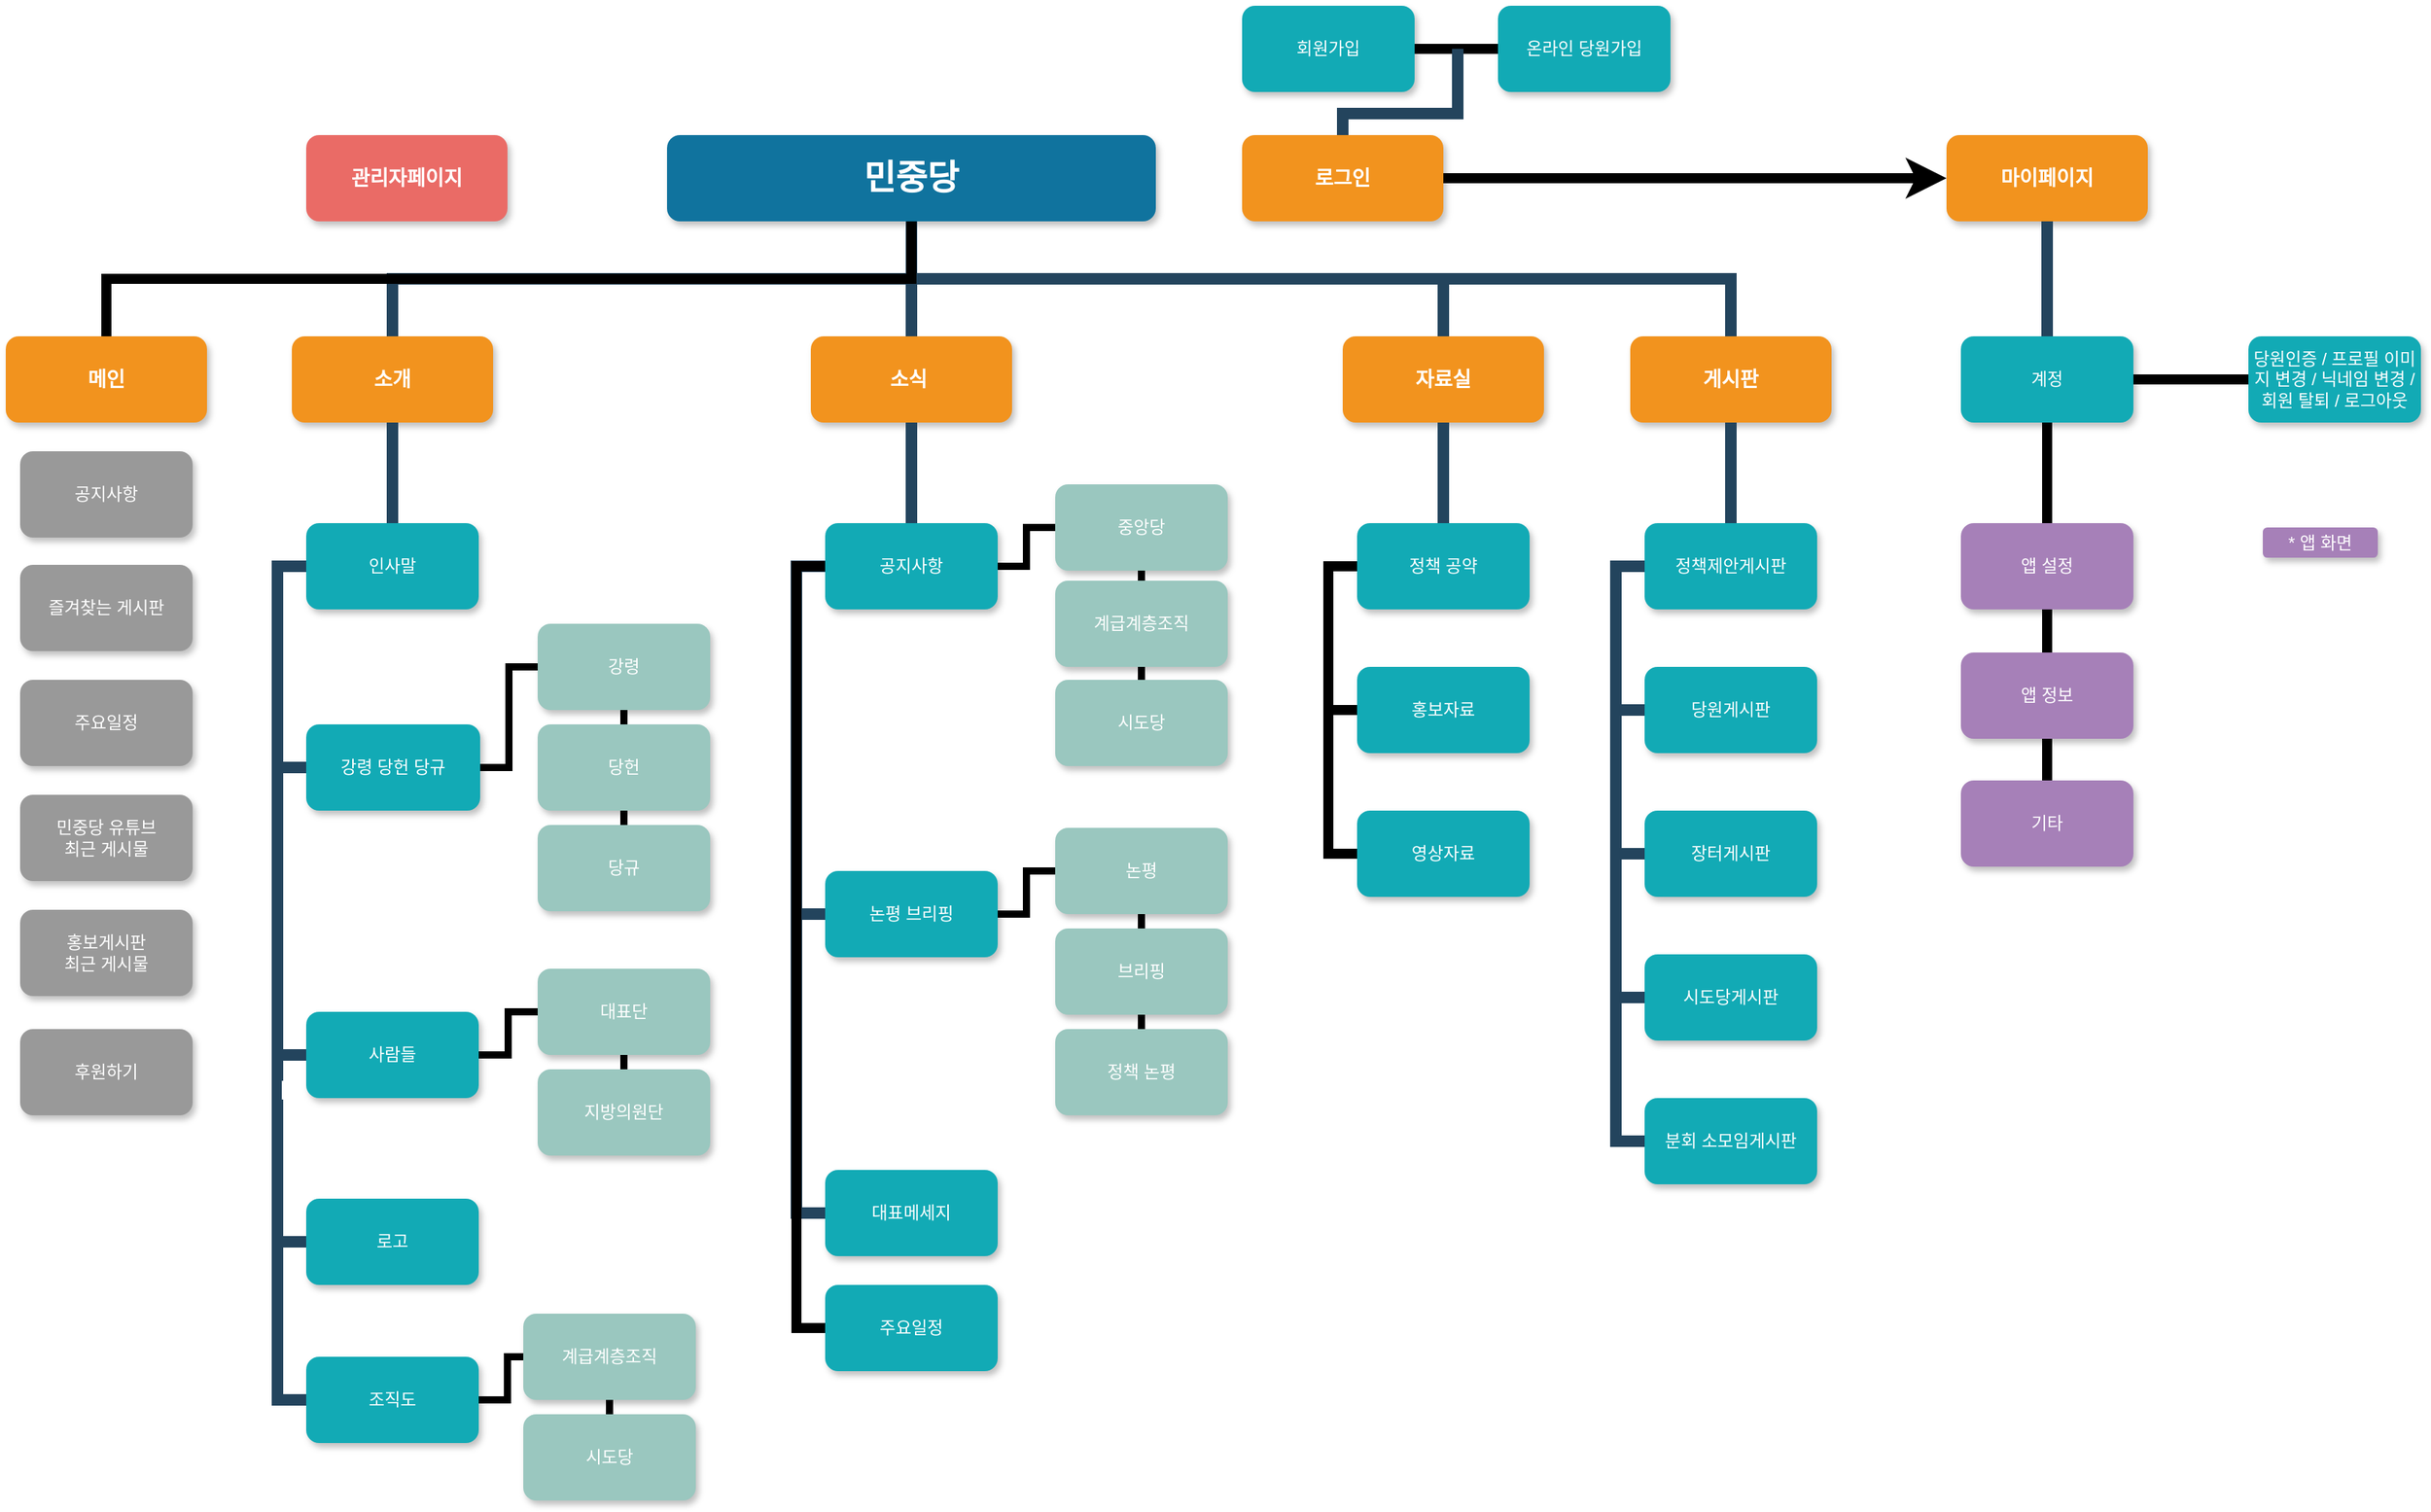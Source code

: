 <mxfile version="13.1.3" type="github">
  <diagram name="Page-1" id="64c3da0e-402f-94eb-ee01-a36477274f13">
    <mxGraphModel dx="1790" dy="1020" grid="1" gridSize="10" guides="0" tooltips="1" connect="0" arrows="0" fold="1" page="1" pageScale="1" pageWidth="1169" pageHeight="826" background="#ffffff" math="0" shadow="0">
      <root>
        <mxCell id="0" />
        <mxCell id="1" parent="0" />
        <mxCell id="2" value="민중당" style="whiteSpace=wrap;rounded=1;shadow=1;fillColor=#10739E;strokeColor=none;fontColor=#FFFFFF;fontStyle=1;fontSize=24" parent="1" vertex="1">
          <mxGeometry x="1440" y="140" width="340" height="60" as="geometry" />
        </mxCell>
        <mxCell id="3" value="소개" style="whiteSpace=wrap;rounded=1;fillColor=#F2931E;strokeColor=none;shadow=1;fontColor=#FFFFFF;fontStyle=1;fontSize=14" parent="1" vertex="1">
          <mxGeometry x="1179" y="280.0" width="140" height="60" as="geometry" />
        </mxCell>
        <mxCell id="4" value="소식 " style="whiteSpace=wrap;rounded=1;fillColor=#F2931E;strokeColor=none;shadow=1;fontColor=#FFFFFF;fontStyle=1;fontSize=14" parent="1" vertex="1">
          <mxGeometry x="1540" y="280.0" width="140" height="60" as="geometry" />
        </mxCell>
        <mxCell id="6" value="자료실" style="whiteSpace=wrap;rounded=1;fillColor=#F2931E;strokeColor=none;shadow=1;fontColor=#FFFFFF;fontStyle=1;fontSize=14" parent="1" vertex="1">
          <mxGeometry x="1910" y="280.0" width="140" height="60" as="geometry" />
        </mxCell>
        <mxCell id="7" value="게시판" style="whiteSpace=wrap;rounded=1;fillColor=#F2931E;strokeColor=none;shadow=1;fontColor=#FFFFFF;fontStyle=1;fontSize=14" parent="1" vertex="1">
          <mxGeometry x="2110" y="280.0" width="140" height="60" as="geometry" />
        </mxCell>
        <mxCell id="10" value="인사말" style="whiteSpace=wrap;rounded=1;fillColor=#12AAB5;strokeColor=none;shadow=1;fontColor=#FFFFFF;" parent="1" vertex="1">
          <mxGeometry x="1189" y="410.0" width="120" height="60" as="geometry" />
        </mxCell>
        <mxCell id="23" value="강령 당헌 당규" style="whiteSpace=wrap;rounded=1;fillColor=#12AAB5;strokeColor=none;shadow=1;fontColor=#FFFFFF;fontStyle=0" parent="1" vertex="1">
          <mxGeometry x="1189" y="550" width="121" height="60" as="geometry" />
        </mxCell>
        <mxCell id="bobN4OAUKs-lWNFOesh2-243" value="" style="edgeStyle=orthogonalEdgeStyle;rounded=0;orthogonalLoop=1;jettySize=auto;html=1;endArrow=none;endFill=0;strokeWidth=5;" edge="1" parent="1" source="26" target="bobN4OAUKs-lWNFOesh2-242">
          <mxGeometry relative="1" as="geometry" />
        </mxCell>
        <mxCell id="26" value="사람들" style="whiteSpace=wrap;rounded=1;fillColor=#12AAB5;strokeColor=none;shadow=1;fontColor=#FFFFFF;fontStyle=0" parent="1" vertex="1">
          <mxGeometry x="1189.0" y="750.0" width="120" height="60" as="geometry" />
        </mxCell>
        <mxCell id="bobN4OAUKs-lWNFOesh2-245" value="" style="edgeStyle=orthogonalEdgeStyle;rounded=0;orthogonalLoop=1;jettySize=auto;html=1;endArrow=none;endFill=0;strokeWidth=5;" edge="1" parent="1" source="bobN4OAUKs-lWNFOesh2-242" target="bobN4OAUKs-lWNFOesh2-244">
          <mxGeometry relative="1" as="geometry" />
        </mxCell>
        <mxCell id="bobN4OAUKs-lWNFOesh2-242" value="대표단" style="whiteSpace=wrap;rounded=1;fillColor=#9AC7BF;strokeColor=none;shadow=1;fontColor=#FFFFFF;fontStyle=0" vertex="1" parent="1">
          <mxGeometry x="1350.0" y="720.0" width="120" height="60" as="geometry" />
        </mxCell>
        <mxCell id="bobN4OAUKs-lWNFOesh2-244" value="지방의원단" style="whiteSpace=wrap;rounded=1;fillColor=#9AC7BF;strokeColor=none;shadow=1;fontColor=#FFFFFF;fontStyle=0" vertex="1" parent="1">
          <mxGeometry x="1350.0" y="790.0" width="120" height="60" as="geometry" />
        </mxCell>
        <mxCell id="27" value="로고" style="whiteSpace=wrap;rounded=1;fillColor=#12AAB5;strokeColor=none;shadow=1;fontColor=#FFFFFF;fontStyle=0" parent="1" vertex="1">
          <mxGeometry x="1189.0" y="880.0" width="120" height="60" as="geometry" />
        </mxCell>
        <mxCell id="bobN4OAUKs-lWNFOesh2-269" style="edgeStyle=orthogonalEdgeStyle;rounded=0;orthogonalLoop=1;jettySize=auto;html=1;entryX=0;entryY=0.5;entryDx=0;entryDy=0;endArrow=none;endFill=0;strokeWidth=5;" edge="1" parent="1" source="43" target="bobN4OAUKs-lWNFOesh2-252">
          <mxGeometry relative="1" as="geometry" />
        </mxCell>
        <mxCell id="43" value="공지사항" style="whiteSpace=wrap;rounded=1;fillColor=#12AAB5;strokeColor=none;shadow=1;fontColor=#FFFFFF;" parent="1" vertex="1">
          <mxGeometry x="1550.0" y="410.0" width="120" height="60" as="geometry" />
        </mxCell>
        <mxCell id="bobN4OAUKs-lWNFOesh2-255" value="" style="edgeStyle=orthogonalEdgeStyle;rounded=0;orthogonalLoop=1;jettySize=auto;html=1;endArrow=none;endFill=0;strokeWidth=5;" edge="1" parent="1" source="bobN4OAUKs-lWNFOesh2-252" target="bobN4OAUKs-lWNFOesh2-254">
          <mxGeometry relative="1" as="geometry" />
        </mxCell>
        <mxCell id="bobN4OAUKs-lWNFOesh2-252" value="중앙당" style="whiteSpace=wrap;rounded=1;fillColor=#9AC7BF;strokeColor=none;shadow=1;fontColor=#FFFFFF;" vertex="1" parent="1">
          <mxGeometry x="1710.0" y="383.0" width="120" height="60" as="geometry" />
        </mxCell>
        <mxCell id="bobN4OAUKs-lWNFOesh2-257" value="" style="edgeStyle=orthogonalEdgeStyle;rounded=0;orthogonalLoop=1;jettySize=auto;html=1;endArrow=none;endFill=0;strokeWidth=5;" edge="1" parent="1" source="bobN4OAUKs-lWNFOesh2-254" target="bobN4OAUKs-lWNFOesh2-256">
          <mxGeometry relative="1" as="geometry" />
        </mxCell>
        <mxCell id="bobN4OAUKs-lWNFOesh2-254" value="계급계층조직" style="whiteSpace=wrap;rounded=1;fillColor=#9AC7BF;strokeColor=none;shadow=1;fontColor=#FFFFFF;" vertex="1" parent="1">
          <mxGeometry x="1710.0" y="450.0" width="120" height="60" as="geometry" />
        </mxCell>
        <mxCell id="bobN4OAUKs-lWNFOesh2-256" value="시도당" style="whiteSpace=wrap;rounded=1;fillColor=#9AC7BF;strokeColor=none;shadow=1;fontColor=#FFFFFF;" vertex="1" parent="1">
          <mxGeometry x="1710.0" y="519.0" width="120" height="60" as="geometry" />
        </mxCell>
        <mxCell id="bobN4OAUKs-lWNFOesh2-261" value="" style="edgeStyle=orthogonalEdgeStyle;rounded=0;orthogonalLoop=1;jettySize=auto;html=1;endArrow=none;endFill=0;strokeWidth=5;" edge="1" parent="1" source="45" target="bobN4OAUKs-lWNFOesh2-260">
          <mxGeometry relative="1" as="geometry" />
        </mxCell>
        <mxCell id="45" value="논평 브리핑" style="whiteSpace=wrap;rounded=1;fillColor=#12AAB5;strokeColor=none;shadow=1;fontColor=#FFFFFF;fontStyle=0" parent="1" vertex="1">
          <mxGeometry x="1550.0" y="652.0" width="120" height="60" as="geometry" />
        </mxCell>
        <mxCell id="bobN4OAUKs-lWNFOesh2-263" value="" style="edgeStyle=orthogonalEdgeStyle;rounded=0;orthogonalLoop=1;jettySize=auto;html=1;endArrow=none;endFill=0;strokeWidth=5;" edge="1" parent="1" source="bobN4OAUKs-lWNFOesh2-260" target="bobN4OAUKs-lWNFOesh2-262">
          <mxGeometry relative="1" as="geometry" />
        </mxCell>
        <mxCell id="bobN4OAUKs-lWNFOesh2-260" value="논평" style="whiteSpace=wrap;rounded=1;fillColor=#9AC7BF;strokeColor=none;shadow=1;fontColor=#FFFFFF;fontStyle=0" vertex="1" parent="1">
          <mxGeometry x="1710.0" y="622.0" width="120" height="60" as="geometry" />
        </mxCell>
        <mxCell id="bobN4OAUKs-lWNFOesh2-265" value="" style="edgeStyle=orthogonalEdgeStyle;rounded=0;orthogonalLoop=1;jettySize=auto;html=1;endArrow=none;endFill=0;strokeWidth=5;" edge="1" parent="1" source="bobN4OAUKs-lWNFOesh2-262" target="bobN4OAUKs-lWNFOesh2-264">
          <mxGeometry relative="1" as="geometry" />
        </mxCell>
        <mxCell id="bobN4OAUKs-lWNFOesh2-262" value="브리핑" style="whiteSpace=wrap;rounded=1;fillColor=#9AC7BF;strokeColor=none;shadow=1;fontColor=#FFFFFF;fontStyle=0" vertex="1" parent="1">
          <mxGeometry x="1710.0" y="692.0" width="120" height="60" as="geometry" />
        </mxCell>
        <mxCell id="bobN4OAUKs-lWNFOesh2-264" value="정책 논평" style="whiteSpace=wrap;rounded=1;fillColor=#9AC7BF;strokeColor=none;shadow=1;fontColor=#FFFFFF;fontStyle=0" vertex="1" parent="1">
          <mxGeometry x="1710.0" y="762.0" width="120" height="60" as="geometry" />
        </mxCell>
        <mxCell id="46" value="대표메세지" style="whiteSpace=wrap;rounded=1;fillColor=#12AAB5;strokeColor=none;shadow=1;fontColor=#FFFFFF;fontStyle=0" parent="1" vertex="1">
          <mxGeometry x="1550" y="860.0" width="120" height="60" as="geometry" />
        </mxCell>
        <mxCell id="bobN4OAUKs-lWNFOesh2-274" style="edgeStyle=orthogonalEdgeStyle;rounded=0;orthogonalLoop=1;jettySize=auto;html=1;entryX=0;entryY=0.5;entryDx=0;entryDy=0;endArrow=none;endFill=0;strokeWidth=7;" edge="1" parent="1" source="47" target="133">
          <mxGeometry relative="1" as="geometry">
            <Array as="points">
              <mxPoint x="1980" y="540" />
              <mxPoint x="1900" y="540" />
              <mxPoint x="1900" y="440" />
            </Array>
          </mxGeometry>
        </mxCell>
        <mxCell id="47" value="홍보자료" style="whiteSpace=wrap;rounded=1;fillColor=#12AAB5;strokeColor=none;shadow=1;fontColor=#FFFFFF;fontStyle=0" parent="1" vertex="1">
          <mxGeometry x="1920.0" y="510.0" width="120" height="60" as="geometry" />
        </mxCell>
        <mxCell id="103" value="" style="edgeStyle=elbowEdgeStyle;elbow=vertical;rounded=0;fontColor=#000000;endArrow=none;endFill=0;strokeWidth=8;strokeColor=#23445D;" parent="1" source="3" target="10" edge="1">
          <mxGeometry width="100" height="100" relative="1" as="geometry">
            <mxPoint x="1039" y="400" as="sourcePoint" />
            <mxPoint x="1139" y="300" as="targetPoint" />
          </mxGeometry>
        </mxCell>
        <mxCell id="105" value="" style="edgeStyle=elbowEdgeStyle;elbow=horizontal;rounded=0;fontColor=#000000;endArrow=none;endFill=0;strokeWidth=8;strokeColor=#23445D;" parent="1" source="10" target="23" edge="1">
          <mxGeometry width="100" height="100" relative="1" as="geometry">
            <mxPoint x="1129" y="590" as="sourcePoint" />
            <mxPoint x="1229" y="490" as="targetPoint" />
            <Array as="points">
              <mxPoint x="1169" y="490" />
            </Array>
          </mxGeometry>
        </mxCell>
        <mxCell id="107" value="" style="edgeStyle=elbowEdgeStyle;elbow=horizontal;rounded=0;fontColor=#000000;endArrow=none;endFill=0;strokeWidth=8;strokeColor=#23445D;" parent="1" source="10" target="27" edge="1">
          <mxGeometry width="100" height="100" relative="1" as="geometry">
            <mxPoint x="1199" y="450" as="sourcePoint" />
            <mxPoint x="1199" y="550" as="targetPoint" />
            <Array as="points">
              <mxPoint x="1169" y="650" />
            </Array>
          </mxGeometry>
        </mxCell>
        <mxCell id="109" value="" style="edgeStyle=elbowEdgeStyle;elbow=horizontal;rounded=0;fontColor=#000000;endArrow=none;endFill=0;strokeWidth=8;strokeColor=#23445D;" parent="1" source="10" target="26" edge="1">
          <mxGeometry width="100" height="100" relative="1" as="geometry">
            <mxPoint x="1219" y="470" as="sourcePoint" />
            <mxPoint x="1219" y="570" as="targetPoint" />
            <Array as="points">
              <mxPoint x="1169" y="520" />
            </Array>
          </mxGeometry>
        </mxCell>
        <mxCell id="116" value="" style="edgeStyle=elbowEdgeStyle;elbow=vertical;rounded=0;fontColor=#000000;endArrow=none;endFill=0;strokeWidth=8;strokeColor=#23445D;" parent="1" source="4" target="43" edge="1">
          <mxGeometry width="100" height="100" relative="1" as="geometry">
            <mxPoint x="1250" y="350.0" as="sourcePoint" />
            <mxPoint x="1150" y="420" as="targetPoint" />
          </mxGeometry>
        </mxCell>
        <mxCell id="118" value="" style="edgeStyle=elbowEdgeStyle;elbow=horizontal;rounded=0;fontColor=#000000;endArrow=none;endFill=0;strokeWidth=8;strokeColor=#23445D;" parent="1" source="43" target="45" edge="1">
          <mxGeometry width="100" height="100" relative="1" as="geometry">
            <mxPoint x="1530" y="440.0" as="sourcePoint" />
            <mxPoint x="1540.0" y="540" as="targetPoint" />
            <Array as="points">
              <mxPoint x="1530" y="490" />
            </Array>
          </mxGeometry>
        </mxCell>
        <mxCell id="119" value="" style="edgeStyle=elbowEdgeStyle;elbow=horizontal;rounded=0;fontColor=#000000;endArrow=none;endFill=0;strokeWidth=8;strokeColor=#23445D;" parent="1" source="43" target="46" edge="1">
          <mxGeometry width="100" height="100" relative="1" as="geometry">
            <mxPoint x="1540" y="440" as="sourcePoint" />
            <mxPoint x="1540.0" y="620" as="targetPoint" />
            <Array as="points">
              <mxPoint x="1530" y="530" />
            </Array>
          </mxGeometry>
        </mxCell>
        <mxCell id="bobN4OAUKs-lWNFOesh2-273" style="edgeStyle=orthogonalEdgeStyle;rounded=0;orthogonalLoop=1;jettySize=auto;html=1;entryX=0;entryY=0.5;entryDx=0;entryDy=0;endArrow=none;endFill=0;strokeWidth=7;" edge="1" parent="1" source="133" target="bobN4OAUKs-lWNFOesh2-272">
          <mxGeometry relative="1" as="geometry">
            <Array as="points">
              <mxPoint x="1900" y="440" />
              <mxPoint x="1900" y="640" />
            </Array>
          </mxGeometry>
        </mxCell>
        <mxCell id="133" value="정책 공약" style="whiteSpace=wrap;rounded=1;fillColor=#12AAB5;strokeColor=none;shadow=1;fontColor=#FFFFFF;" parent="1" vertex="1">
          <mxGeometry x="1920.0" y="410.0" width="120" height="60" as="geometry" />
        </mxCell>
        <mxCell id="155" value="정책제안게시판" style="whiteSpace=wrap;rounded=1;fillColor=#12AAB5;strokeColor=none;shadow=1;fontColor=#FFFFFF;" parent="1" vertex="1">
          <mxGeometry x="2120" y="410.0" width="120" height="60" as="geometry" />
        </mxCell>
        <mxCell id="157" value="당원게시판" style="whiteSpace=wrap;rounded=1;fillColor=#12AAB5;strokeColor=none;shadow=1;fontColor=#FFFFFF;fontStyle=0" parent="1" vertex="1">
          <mxGeometry x="2120" y="510.0" width="120" height="60" as="geometry" />
        </mxCell>
        <mxCell id="167" value="" style="edgeStyle=elbowEdgeStyle;elbow=horizontal;rounded=0;fontColor=#000000;endArrow=none;endFill=0;strokeWidth=8;strokeColor=#23445D;" parent="1" source="155" target="157" edge="1">
          <mxGeometry width="100" height="100" relative="1" as="geometry">
            <mxPoint x="2100" y="440.0" as="sourcePoint" />
            <mxPoint x="2110.0" y="540.0" as="targetPoint" />
            <Array as="points">
              <mxPoint x="2100" y="490.0" />
            </Array>
          </mxGeometry>
        </mxCell>
        <mxCell id="221" value="" style="edgeStyle=elbowEdgeStyle;elbow=vertical;rounded=0;fontColor=#000000;endArrow=none;endFill=0;strokeWidth=8;strokeColor=#23445D;" parent="1" source="6" target="133" edge="1">
          <mxGeometry width="100" height="100" relative="1" as="geometry">
            <mxPoint x="1790" y="380" as="sourcePoint" />
            <mxPoint x="1890" y="280" as="targetPoint" />
          </mxGeometry>
        </mxCell>
        <mxCell id="223" value="" style="edgeStyle=elbowEdgeStyle;elbow=vertical;rounded=0;fontColor=#000000;endArrow=none;endFill=0;strokeWidth=8;strokeColor=#23445D;" parent="1" source="7" target="155" edge="1">
          <mxGeometry width="100" height="100" relative="1" as="geometry">
            <mxPoint x="2180" y="410" as="sourcePoint" />
            <mxPoint x="2080" y="300" as="targetPoint" />
          </mxGeometry>
        </mxCell>
        <mxCell id="229" value="" style="edgeStyle=elbowEdgeStyle;elbow=vertical;rounded=0;fontColor=#000000;endArrow=none;endFill=0;strokeWidth=8;strokeColor=#23445D;" parent="1" source="2" target="3" edge="1">
          <mxGeometry width="100" height="100" relative="1" as="geometry">
            <mxPoint x="1199" y="250" as="sourcePoint" />
            <mxPoint x="1299" y="150" as="targetPoint" />
          </mxGeometry>
        </mxCell>
        <mxCell id="230" value="" style="edgeStyle=elbowEdgeStyle;elbow=vertical;rounded=0;fontColor=#000000;endArrow=none;endFill=0;strokeWidth=8;strokeColor=#23445D;" parent="1" source="2" target="4" edge="1">
          <mxGeometry width="100" height="100" relative="1" as="geometry">
            <mxPoint x="1209" y="260" as="sourcePoint" />
            <mxPoint x="1309" y="160" as="targetPoint" />
          </mxGeometry>
        </mxCell>
        <mxCell id="231" value="" style="edgeStyle=elbowEdgeStyle;elbow=vertical;rounded=0;fontColor=#000000;endArrow=none;endFill=0;strokeWidth=8;strokeColor=#23445D;" parent="1" source="2" target="6" edge="1">
          <mxGeometry width="100" height="100" relative="1" as="geometry">
            <mxPoint x="1219" y="270" as="sourcePoint" />
            <mxPoint x="1319" y="170" as="targetPoint" />
          </mxGeometry>
        </mxCell>
        <mxCell id="232" value="" style="edgeStyle=elbowEdgeStyle;elbow=vertical;rounded=0;fontColor=#000000;endArrow=none;endFill=0;strokeWidth=8;strokeColor=#23445D;" parent="1" source="2" target="7" edge="1">
          <mxGeometry width="100" height="100" relative="1" as="geometry">
            <mxPoint x="1229" y="280" as="sourcePoint" />
            <mxPoint x="1329" y="180" as="targetPoint" />
          </mxGeometry>
        </mxCell>
        <mxCell id="bobN4OAUKs-lWNFOesh2-247" value="" style="edgeStyle=orthogonalEdgeStyle;rounded=0;orthogonalLoop=1;jettySize=auto;html=1;endArrow=none;endFill=0;strokeWidth=5;" edge="1" parent="1" source="0ipy3alRccHPcJgjNkiX-234" target="bobN4OAUKs-lWNFOesh2-246">
          <mxGeometry relative="1" as="geometry" />
        </mxCell>
        <mxCell id="0ipy3alRccHPcJgjNkiX-234" value="조직도" style="whiteSpace=wrap;rounded=1;fillColor=#12AAB5;strokeColor=none;shadow=1;fontColor=#FFFFFF;fontStyle=0" parent="1" vertex="1">
          <mxGeometry x="1189.0" y="990.0" width="120" height="60" as="geometry" />
        </mxCell>
        <mxCell id="bobN4OAUKs-lWNFOesh2-249" value="" style="edgeStyle=orthogonalEdgeStyle;rounded=0;orthogonalLoop=1;jettySize=auto;html=1;endArrow=none;endFill=0;strokeWidth=5;" edge="1" parent="1" source="bobN4OAUKs-lWNFOesh2-246" target="bobN4OAUKs-lWNFOesh2-248">
          <mxGeometry relative="1" as="geometry" />
        </mxCell>
        <mxCell id="bobN4OAUKs-lWNFOesh2-246" value="계급계층조직" style="whiteSpace=wrap;rounded=1;fillColor=#9AC7BF;strokeColor=none;shadow=1;fontColor=#FFFFFF;fontStyle=0" vertex="1" parent="1">
          <mxGeometry x="1340.0" y="960.0" width="120" height="60" as="geometry" />
        </mxCell>
        <mxCell id="bobN4OAUKs-lWNFOesh2-248" value="시도당" style="whiteSpace=wrap;rounded=1;fillColor=#9AC7BF;strokeColor=none;shadow=1;fontColor=#FFFFFF;fontStyle=0" vertex="1" parent="1">
          <mxGeometry x="1340.0" y="1030" width="120" height="60" as="geometry" />
        </mxCell>
        <mxCell id="0ipy3alRccHPcJgjNkiX-235" value="" style="edgeStyle=elbowEdgeStyle;elbow=horizontal;rounded=0;fontColor=#000000;endArrow=none;endFill=0;strokeWidth=8;strokeColor=#23445D;entryX=0;entryY=0.5;entryDx=0;entryDy=0;" parent="1" source="10" target="0ipy3alRccHPcJgjNkiX-234" edge="1">
          <mxGeometry width="100" height="100" relative="1" as="geometry">
            <mxPoint x="1209" y="440" as="sourcePoint" />
            <mxPoint x="1199.0" y="870.0" as="targetPoint" />
            <Array as="points">
              <mxPoint x="1169" y="660" />
            </Array>
          </mxGeometry>
        </mxCell>
        <mxCell id="0ipy3alRccHPcJgjNkiX-266" value="&amp;nbsp;&amp;nbsp;" style="edgeLabel;html=1;align=center;verticalAlign=middle;resizable=0;points=[];" parent="0ipy3alRccHPcJgjNkiX-235" vertex="1" connectable="0">
          <mxGeometry x="0.237" y="6" relative="1" as="geometry">
            <mxPoint as="offset" />
          </mxGeometry>
        </mxCell>
        <mxCell id="bobN4OAUKs-lWNFOesh2-280" style="edgeStyle=orthogonalEdgeStyle;rounded=0;orthogonalLoop=1;jettySize=auto;html=1;entryX=0;entryY=0.5;entryDx=0;entryDy=0;endArrow=classic;endFill=1;strokeWidth=7;" edge="1" parent="1" source="0ipy3alRccHPcJgjNkiX-237" target="0ipy3alRccHPcJgjNkiX-238">
          <mxGeometry relative="1" as="geometry" />
        </mxCell>
        <mxCell id="0ipy3alRccHPcJgjNkiX-237" value="로그인" style="whiteSpace=wrap;rounded=1;fillColor=#F2931E;strokeColor=none;shadow=1;fontColor=#FFFFFF;fontStyle=1;fontSize=14" parent="1" vertex="1">
          <mxGeometry x="1840" y="140.0" width="140" height="60" as="geometry" />
        </mxCell>
        <mxCell id="0ipy3alRccHPcJgjNkiX-238" value="마이페이지" style="whiteSpace=wrap;rounded=1;fillColor=#F2931E;strokeColor=none;shadow=1;fontColor=#FFFFFF;fontStyle=1;fontSize=14" parent="1" vertex="1">
          <mxGeometry x="2330" y="140.0" width="140" height="60" as="geometry" />
        </mxCell>
        <mxCell id="bobN4OAUKs-lWNFOesh2-283" value="" style="edgeStyle=orthogonalEdgeStyle;rounded=0;orthogonalLoop=1;jettySize=auto;html=1;endArrow=none;endFill=0;strokeWidth=7;" edge="1" parent="1" source="0ipy3alRccHPcJgjNkiX-241" target="bobN4OAUKs-lWNFOesh2-282">
          <mxGeometry relative="1" as="geometry" />
        </mxCell>
        <mxCell id="bobN4OAUKs-lWNFOesh2-285" value="" style="edgeStyle=orthogonalEdgeStyle;rounded=0;orthogonalLoop=1;jettySize=auto;html=1;endArrow=none;endFill=0;strokeWidth=7;entryX=0.5;entryY=0;entryDx=0;entryDy=0;" edge="1" parent="1" source="0ipy3alRccHPcJgjNkiX-241" target="bobN4OAUKs-lWNFOesh2-287">
          <mxGeometry relative="1" as="geometry" />
        </mxCell>
        <mxCell id="0ipy3alRccHPcJgjNkiX-241" value="계정" style="whiteSpace=wrap;rounded=1;fillColor=#12AAB5;strokeColor=none;shadow=1;fontColor=#FFFFFF;" parent="1" vertex="1">
          <mxGeometry x="2340" y="280.0" width="120" height="60" as="geometry" />
        </mxCell>
        <mxCell id="bobN4OAUKs-lWNFOesh2-284" value="앱 설정" style="whiteSpace=wrap;rounded=1;fillColor=#A680B8;strokeColor=none;shadow=1;fontColor=#FFFFFF;" vertex="1" parent="1">
          <mxGeometry x="2340" y="410.0" width="120" height="60" as="geometry" />
        </mxCell>
        <mxCell id="bobN4OAUKs-lWNFOesh2-282" value="당원인증 / 프로필 이미지 변경 / 닉네임 변경 / 회원 탈퇴 / 로그아웃" style="whiteSpace=wrap;rounded=1;fillColor=#12AAB5;strokeColor=none;shadow=1;fontColor=#FFFFFF;" vertex="1" parent="1">
          <mxGeometry x="2540" y="280.0" width="120" height="60" as="geometry" />
        </mxCell>
        <mxCell id="0ipy3alRccHPcJgjNkiX-243" value="" style="edgeStyle=elbowEdgeStyle;elbow=vertical;rounded=0;fontColor=#000000;endArrow=none;endFill=0;strokeWidth=8;strokeColor=#23445D;" parent="1" source="0ipy3alRccHPcJgjNkiX-238" target="0ipy3alRccHPcJgjNkiX-241" edge="1">
          <mxGeometry width="100" height="100" relative="1" as="geometry">
            <mxPoint x="2929.17" y="340.0" as="sourcePoint" />
            <mxPoint x="2929.17" y="410.0" as="targetPoint" />
          </mxGeometry>
        </mxCell>
        <mxCell id="bobN4OAUKs-lWNFOesh2-279" style="edgeStyle=orthogonalEdgeStyle;rounded=0;orthogonalLoop=1;jettySize=auto;html=1;endArrow=none;endFill=0;strokeWidth=7;" edge="1" parent="1" source="0ipy3alRccHPcJgjNkiX-244" target="0ipy3alRccHPcJgjNkiX-246">
          <mxGeometry relative="1" as="geometry" />
        </mxCell>
        <mxCell id="0ipy3alRccHPcJgjNkiX-244" value="온라인 당원가입" style="whiteSpace=wrap;rounded=1;fillColor=#12AAB5;strokeColor=none;shadow=1;fontColor=#FFFFFF;" parent="1" vertex="1">
          <mxGeometry x="2018" y="50" width="120" height="60" as="geometry" />
        </mxCell>
        <mxCell id="0ipy3alRccHPcJgjNkiX-245" value="" style="edgeStyle=elbowEdgeStyle;elbow=vertical;rounded=0;fontColor=#000000;endArrow=none;endFill=0;strokeWidth=8;strokeColor=#23445D;" parent="1" source="0ipy3alRccHPcJgjNkiX-237" edge="1">
          <mxGeometry width="100" height="100" relative="1" as="geometry">
            <mxPoint x="2400" y="160.0" as="sourcePoint" />
            <mxPoint x="1990" y="80" as="targetPoint" />
            <Array as="points">
              <mxPoint x="2000" y="125" />
            </Array>
          </mxGeometry>
        </mxCell>
        <mxCell id="0ipy3alRccHPcJgjNkiX-246" value="회원가입" style="whiteSpace=wrap;rounded=1;fillColor=#12AAB5;strokeColor=none;shadow=1;fontColor=#FFFFFF;" parent="1" vertex="1">
          <mxGeometry x="1840" y="50.0" width="120" height="60" as="geometry" />
        </mxCell>
        <mxCell id="bobN4OAUKs-lWNFOesh2-251" style="edgeStyle=orthogonalEdgeStyle;rounded=0;orthogonalLoop=1;jettySize=auto;html=1;endArrow=none;endFill=0;strokeWidth=7;" edge="1" parent="1" source="L6AUNB6nsV14biHfsw3f-235" target="2">
          <mxGeometry relative="1" as="geometry">
            <Array as="points">
              <mxPoint x="1050" y="240" />
              <mxPoint x="1610" y="240" />
            </Array>
          </mxGeometry>
        </mxCell>
        <mxCell id="L6AUNB6nsV14biHfsw3f-235" value="메인" style="whiteSpace=wrap;rounded=1;fillColor=#F2931E;strokeColor=none;shadow=1;fontColor=#FFFFFF;fontStyle=1;fontSize=14" parent="1" vertex="1">
          <mxGeometry x="980" y="280.0" width="140" height="60" as="geometry" />
        </mxCell>
        <mxCell id="L6AUNB6nsV14biHfsw3f-236" value="공지사항" style="whiteSpace=wrap;rounded=1;fillColor=#999999;strokeColor=none;shadow=1;fontColor=#FFFFFF;" parent="1" vertex="1">
          <mxGeometry x="990" y="360.0" width="120" height="60" as="geometry" />
        </mxCell>
        <mxCell id="L6AUNB6nsV14biHfsw3f-237" value="즐겨찾는 게시판" style="whiteSpace=wrap;rounded=1;fillColor=#999999;strokeColor=none;shadow=1;fontColor=#FFFFFF;" parent="1" vertex="1">
          <mxGeometry x="990" y="439.0" width="120" height="60" as="geometry" />
        </mxCell>
        <mxCell id="L6AUNB6nsV14biHfsw3f-238" value="주요일정" style="whiteSpace=wrap;rounded=1;fillColor=#999999;strokeColor=none;shadow=1;fontColor=#FFFFFF;" parent="1" vertex="1">
          <mxGeometry x="990" y="519.0" width="120" height="60" as="geometry" />
        </mxCell>
        <mxCell id="L6AUNB6nsV14biHfsw3f-239" value="민중당 유튜브&#xa;최근 게시물" style="whiteSpace=wrap;rounded=1;fillColor=#999999;strokeColor=none;shadow=1;fontColor=#FFFFFF;" parent="1" vertex="1">
          <mxGeometry x="990" y="599" width="120" height="60" as="geometry" />
        </mxCell>
        <mxCell id="bobN4OAUKs-lWNFOesh2-271" style="edgeStyle=orthogonalEdgeStyle;rounded=0;orthogonalLoop=1;jettySize=auto;html=1;entryX=0;entryY=0.5;entryDx=0;entryDy=0;endArrow=none;endFill=0;strokeWidth=7;exitX=0;exitY=0.5;exitDx=0;exitDy=0;" edge="1" parent="1" source="L6AUNB6nsV14biHfsw3f-241" target="43">
          <mxGeometry relative="1" as="geometry" />
        </mxCell>
        <mxCell id="L6AUNB6nsV14biHfsw3f-241" value="주요일정" style="whiteSpace=wrap;rounded=1;fillColor=#12AAB5;strokeColor=none;shadow=1;fontColor=#FFFFFF;fontStyle=0" parent="1" vertex="1">
          <mxGeometry x="1550.0" y="940" width="120" height="60" as="geometry" />
        </mxCell>
        <mxCell id="L6AUNB6nsV14biHfsw3f-242" value="홍보게시판&#xa;최근 게시물" style="whiteSpace=wrap;rounded=1;fillColor=#999999;strokeColor=none;shadow=1;fontColor=#FFFFFF;" parent="1" vertex="1">
          <mxGeometry x="990" y="679" width="120" height="60" as="geometry" />
        </mxCell>
        <mxCell id="L6AUNB6nsV14biHfsw3f-248" value="&amp;nbsp; &amp;nbsp; &amp;nbsp;" style="text;html=1;align=center;verticalAlign=middle;resizable=0;points=[];autosize=1;" parent="1" vertex="1">
          <mxGeometry x="1988" y="880" width="30" height="20" as="geometry" />
        </mxCell>
        <mxCell id="bobN4OAUKs-lWNFOesh2-235" value="당규" style="whiteSpace=wrap;rounded=1;fillColor=#9AC7BF;strokeColor=none;shadow=1;fontColor=#FFFFFF;fontStyle=0" vertex="1" parent="1">
          <mxGeometry x="1350" y="620.0" width="120" height="60" as="geometry" />
        </mxCell>
        <mxCell id="bobN4OAUKs-lWNFOesh2-238" style="edgeStyle=orthogonalEdgeStyle;rounded=0;orthogonalLoop=1;jettySize=auto;html=1;entryX=1;entryY=0.5;entryDx=0;entryDy=0;endArrow=none;endFill=0;strokeWidth=5;" edge="1" parent="1" source="bobN4OAUKs-lWNFOesh2-236" target="23">
          <mxGeometry relative="1" as="geometry" />
        </mxCell>
        <mxCell id="bobN4OAUKs-lWNFOesh2-239" style="edgeStyle=orthogonalEdgeStyle;rounded=0;orthogonalLoop=1;jettySize=auto;html=1;endArrow=none;endFill=0;strokeWidth=5;" edge="1" parent="1" source="bobN4OAUKs-lWNFOesh2-236" target="bobN4OAUKs-lWNFOesh2-235">
          <mxGeometry relative="1" as="geometry" />
        </mxCell>
        <mxCell id="bobN4OAUKs-lWNFOesh2-236" value="강령" style="whiteSpace=wrap;rounded=1;fillColor=#9AC7BF;strokeColor=none;shadow=1;fontColor=#FFFFFF;fontStyle=0" vertex="1" parent="1">
          <mxGeometry x="1350" y="480.0" width="120" height="60" as="geometry" />
        </mxCell>
        <mxCell id="24" value="당헌" style="whiteSpace=wrap;rounded=1;fillColor=#9AC7BF;strokeColor=none;shadow=1;fontColor=#FFFFFF;fontStyle=0" parent="1" vertex="1">
          <mxGeometry x="1350" y="550.0" width="120" height="60" as="geometry" />
        </mxCell>
        <mxCell id="bobN4OAUKs-lWNFOesh2-272" value="영상자료" style="whiteSpace=wrap;rounded=1;fillColor=#12AAB5;strokeColor=none;shadow=1;fontColor=#FFFFFF;fontStyle=0" vertex="1" parent="1">
          <mxGeometry x="1920.0" y="610.0" width="120" height="60" as="geometry" />
        </mxCell>
        <mxCell id="bobN4OAUKs-lWNFOesh2-275" value="시도당게시판" style="whiteSpace=wrap;rounded=1;fillColor=#12AAB5;strokeColor=none;shadow=1;fontColor=#FFFFFF;fontStyle=0" vertex="1" parent="1">
          <mxGeometry x="2120" y="710.0" width="120" height="60" as="geometry" />
        </mxCell>
        <mxCell id="bobN4OAUKs-lWNFOesh2-276" value="장터게시판" style="whiteSpace=wrap;rounded=1;fillColor=#12AAB5;strokeColor=none;shadow=1;fontColor=#FFFFFF;fontStyle=0" vertex="1" parent="1">
          <mxGeometry x="2120" y="610.0" width="120" height="60" as="geometry" />
        </mxCell>
        <mxCell id="bobN4OAUKs-lWNFOesh2-281" value="후원하기" style="whiteSpace=wrap;rounded=1;fillColor=#999999;strokeColor=none;shadow=1;fontColor=#FFFFFF;" vertex="1" parent="1">
          <mxGeometry x="990" y="762" width="120" height="60" as="geometry" />
        </mxCell>
        <mxCell id="bobN4OAUKs-lWNFOesh2-286" value="앱 정보" style="whiteSpace=wrap;rounded=1;fillColor=#A680B8;strokeColor=none;shadow=1;fontColor=#FFFFFF;" vertex="1" parent="1">
          <mxGeometry x="2340" y="500.0" width="120" height="60" as="geometry" />
        </mxCell>
        <mxCell id="bobN4OAUKs-lWNFOesh2-287" value="기타" style="whiteSpace=wrap;rounded=1;fillColor=#A680B8;strokeColor=none;shadow=1;fontColor=#FFFFFF;" vertex="1" parent="1">
          <mxGeometry x="2340" y="589.0" width="120" height="60" as="geometry" />
        </mxCell>
        <mxCell id="bobN4OAUKs-lWNFOesh2-288" value="* 앱 화면" style="whiteSpace=wrap;rounded=1;fillColor=#A680B8;strokeColor=none;shadow=1;fontColor=#FFFFFF;" vertex="1" parent="1">
          <mxGeometry x="2550" y="413" width="80" height="21" as="geometry" />
        </mxCell>
        <mxCell id="bobN4OAUKs-lWNFOesh2-289" value="관리자페이지" style="whiteSpace=wrap;rounded=1;fillColor=#EA6B66;strokeColor=none;shadow=1;fontColor=#FFFFFF;fontStyle=1;fontSize=14" vertex="1" parent="1">
          <mxGeometry x="1189" y="140.0" width="140" height="60" as="geometry" />
        </mxCell>
        <mxCell id="bobN4OAUKs-lWNFOesh2-290" value="" style="edgeStyle=elbowEdgeStyle;elbow=horizontal;rounded=0;fontColor=#000000;endArrow=none;endFill=0;strokeWidth=8;strokeColor=#23445D;" edge="1" parent="1">
          <mxGeometry width="100" height="100" relative="1" as="geometry">
            <mxPoint x="2120" y="540.0" as="sourcePoint" />
            <mxPoint x="2120" y="640.0" as="targetPoint" />
            <Array as="points">
              <mxPoint x="2100" y="590.0" />
            </Array>
          </mxGeometry>
        </mxCell>
        <mxCell id="bobN4OAUKs-lWNFOesh2-291" value="" style="edgeStyle=elbowEdgeStyle;elbow=horizontal;rounded=0;fontColor=#000000;endArrow=none;endFill=0;strokeWidth=8;strokeColor=#23445D;" edge="1" parent="1">
          <mxGeometry width="100" height="100" relative="1" as="geometry">
            <mxPoint x="2120" y="640.0" as="sourcePoint" />
            <mxPoint x="2120" y="740.0" as="targetPoint" />
            <Array as="points">
              <mxPoint x="2100" y="690.0" />
            </Array>
          </mxGeometry>
        </mxCell>
        <mxCell id="bobN4OAUKs-lWNFOesh2-292" value="" style="edgeStyle=elbowEdgeStyle;elbow=horizontal;rounded=0;fontColor=#000000;endArrow=none;endFill=0;strokeWidth=8;strokeColor=#23445D;" edge="1" parent="1">
          <mxGeometry width="100" height="100" relative="1" as="geometry">
            <mxPoint x="2120" y="740.0" as="sourcePoint" />
            <mxPoint x="2120" y="840.0" as="targetPoint" />
            <Array as="points">
              <mxPoint x="2100" y="790.0" />
            </Array>
          </mxGeometry>
        </mxCell>
        <mxCell id="bobN4OAUKs-lWNFOesh2-293" value="분회 소모임게시판" style="whiteSpace=wrap;rounded=1;fillColor=#12AAB5;strokeColor=none;shadow=1;fontColor=#FFFFFF;fontStyle=0" vertex="1" parent="1">
          <mxGeometry x="2120" y="810.0" width="120" height="60" as="geometry" />
        </mxCell>
      </root>
    </mxGraphModel>
  </diagram>
</mxfile>
